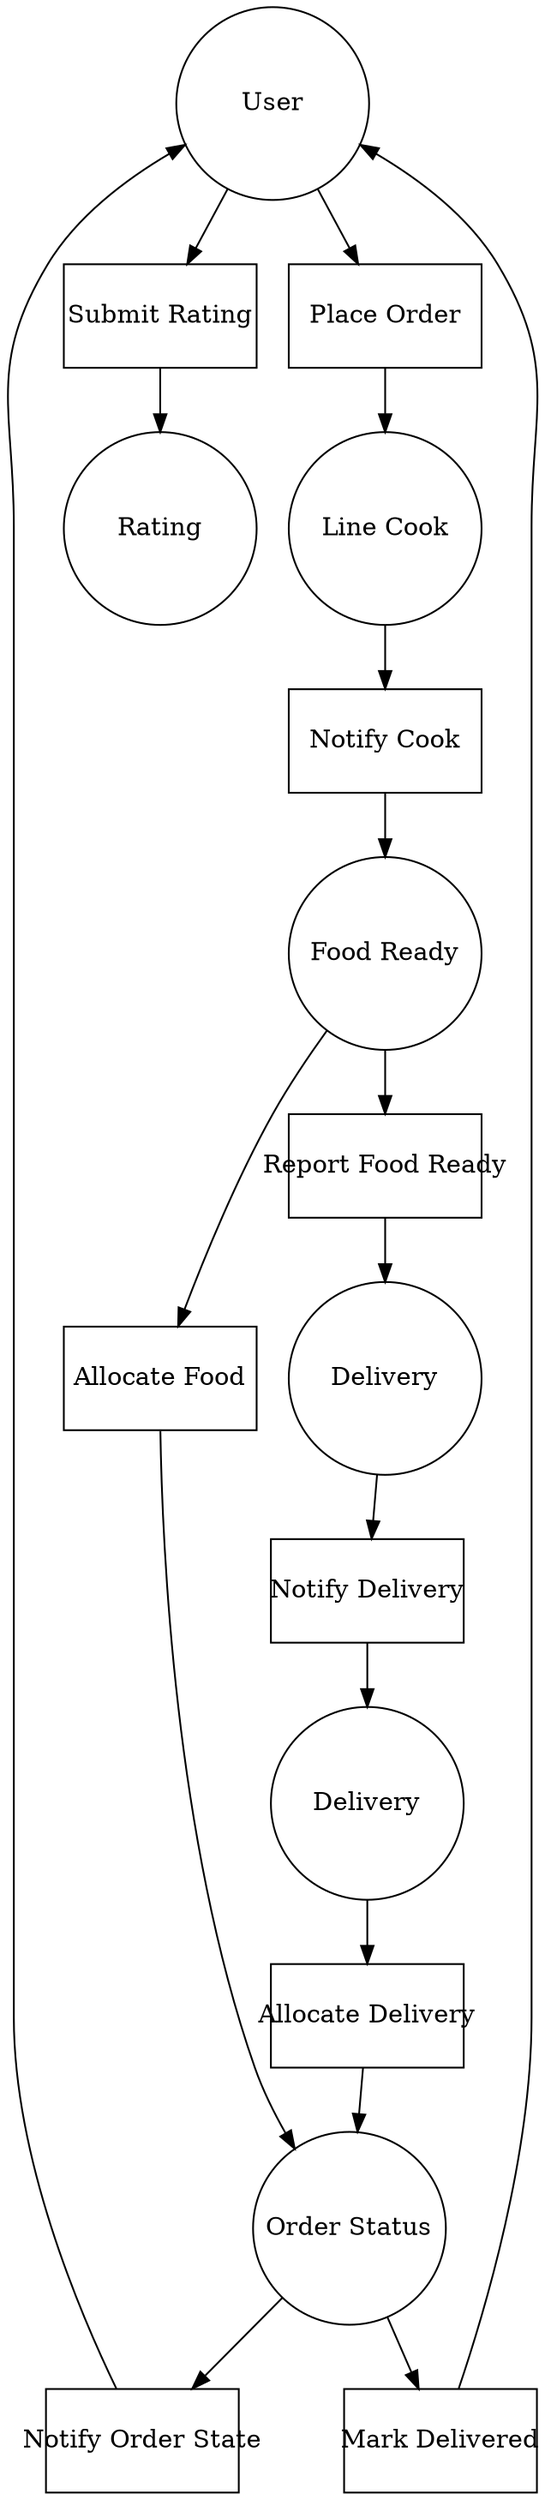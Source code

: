 digraph petri_net {
  rankdir = TD;
  node [shape=circle, fixedsize=true, width=1.5];

  // Places
  place_user [label="User"];
  place_line_cook [label="Line Cook"];
  place_food_ready [label="Food Ready"];
  place_delivery [label="Delivery"];
  place_order_status [label="Order Status"];
  place_rating [label="Rating"];
  place_delivery_unit [label="Delivery"];

  // Transitions
  node [shape=rectangle, fixedsize=true, width=1.5, height=0.8];

  transition_place_order [label="Place Order"];
  transition_notify_cook [label="Notify Cook"];
  transition_allocate_food [label="Allocate Food"];
  transition_notify_order_status [label="Notify Order State"];
  transition_report_food_ready [label="Report Food Ready"];
  transition_notify_delivery [label="Notify Delivery"];
  transition_allocate_delivery_unit [label="Allocate Delivery"];
  transition_mark_delivered [label="Mark Delivered"];
  transition_submit_rating [label="Submit Rating"];

  // Arcs
  place_user -> transition_place_order;
  transition_place_order -> place_line_cook;
  place_line_cook -> transition_notify_cook;
  transition_notify_cook -> place_food_ready;
  place_food_ready -> transition_allocate_food;
  transition_allocate_food -> place_order_status;
  place_order_status -> transition_notify_order_status;
  transition_notify_order_status -> place_user;
  place_food_ready -> transition_report_food_ready;
  transition_report_food_ready -> place_delivery;
  place_delivery -> transition_notify_delivery;
  transition_notify_delivery -> place_delivery_unit;
  place_delivery_unit -> transition_allocate_delivery_unit;
  transition_allocate_delivery_unit -> place_order_status;
  place_order_status -> transition_mark_delivered;
  transition_mark_delivered -> place_user;
  place_user -> transition_submit_rating;
  transition_submit_rating -> place_rating;
}
